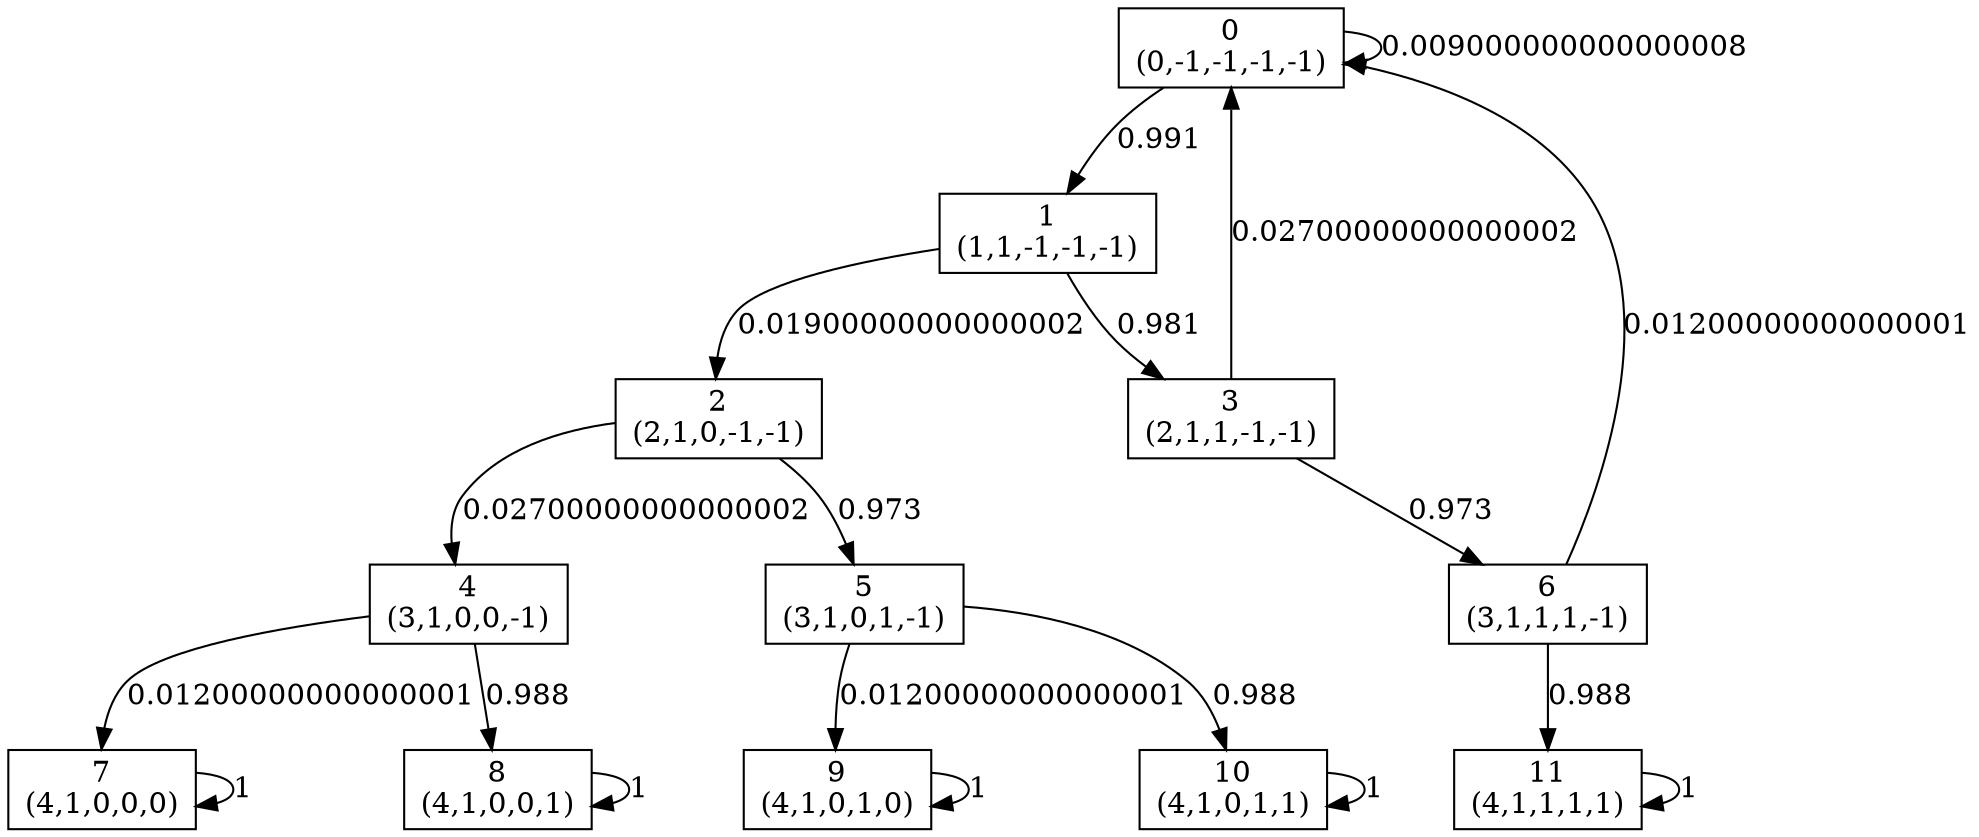 digraph P {
node [shape=box];
0 -> 0 [ label="0.009000000000000008" ];
0 -> 1 [ label="0.991" ];
1 -> 2 [ label="0.01900000000000002" ];
1 -> 3 [ label="0.981" ];
2 -> 4 [ label="0.02700000000000002" ];
2 -> 5 [ label="0.973" ];
3 -> 0 [ label="0.02700000000000002" ];
3 -> 6 [ label="0.973" ];
4 -> 7 [ label="0.01200000000000001" ];
4 -> 8 [ label="0.988" ];
5 -> 9 [ label="0.01200000000000001" ];
5 -> 10 [ label="0.988" ];
6 -> 0 [ label="0.01200000000000001" ];
6 -> 11 [ label="0.988" ];
7 -> 7 [ label="1" ];
8 -> 8 [ label="1" ];
9 -> 9 [ label="1" ];
10 -> 10 [ label="1" ];
11 -> 11 [ label="1" ];
0 [label="0\n(0,-1,-1,-1,-1)"];
1 [label="1\n(1,1,-1,-1,-1)"];
2 [label="2\n(2,1,0,-1,-1)"];
3 [label="3\n(2,1,1,-1,-1)"];
4 [label="4\n(3,1,0,0,-1)"];
5 [label="5\n(3,1,0,1,-1)"];
6 [label="6\n(3,1,1,1,-1)"];
7 [label="7\n(4,1,0,0,0)"];
8 [label="8\n(4,1,0,0,1)"];
9 [label="9\n(4,1,0,1,0)"];
10 [label="10\n(4,1,0,1,1)"];
11 [label="11\n(4,1,1,1,1)"];
}
